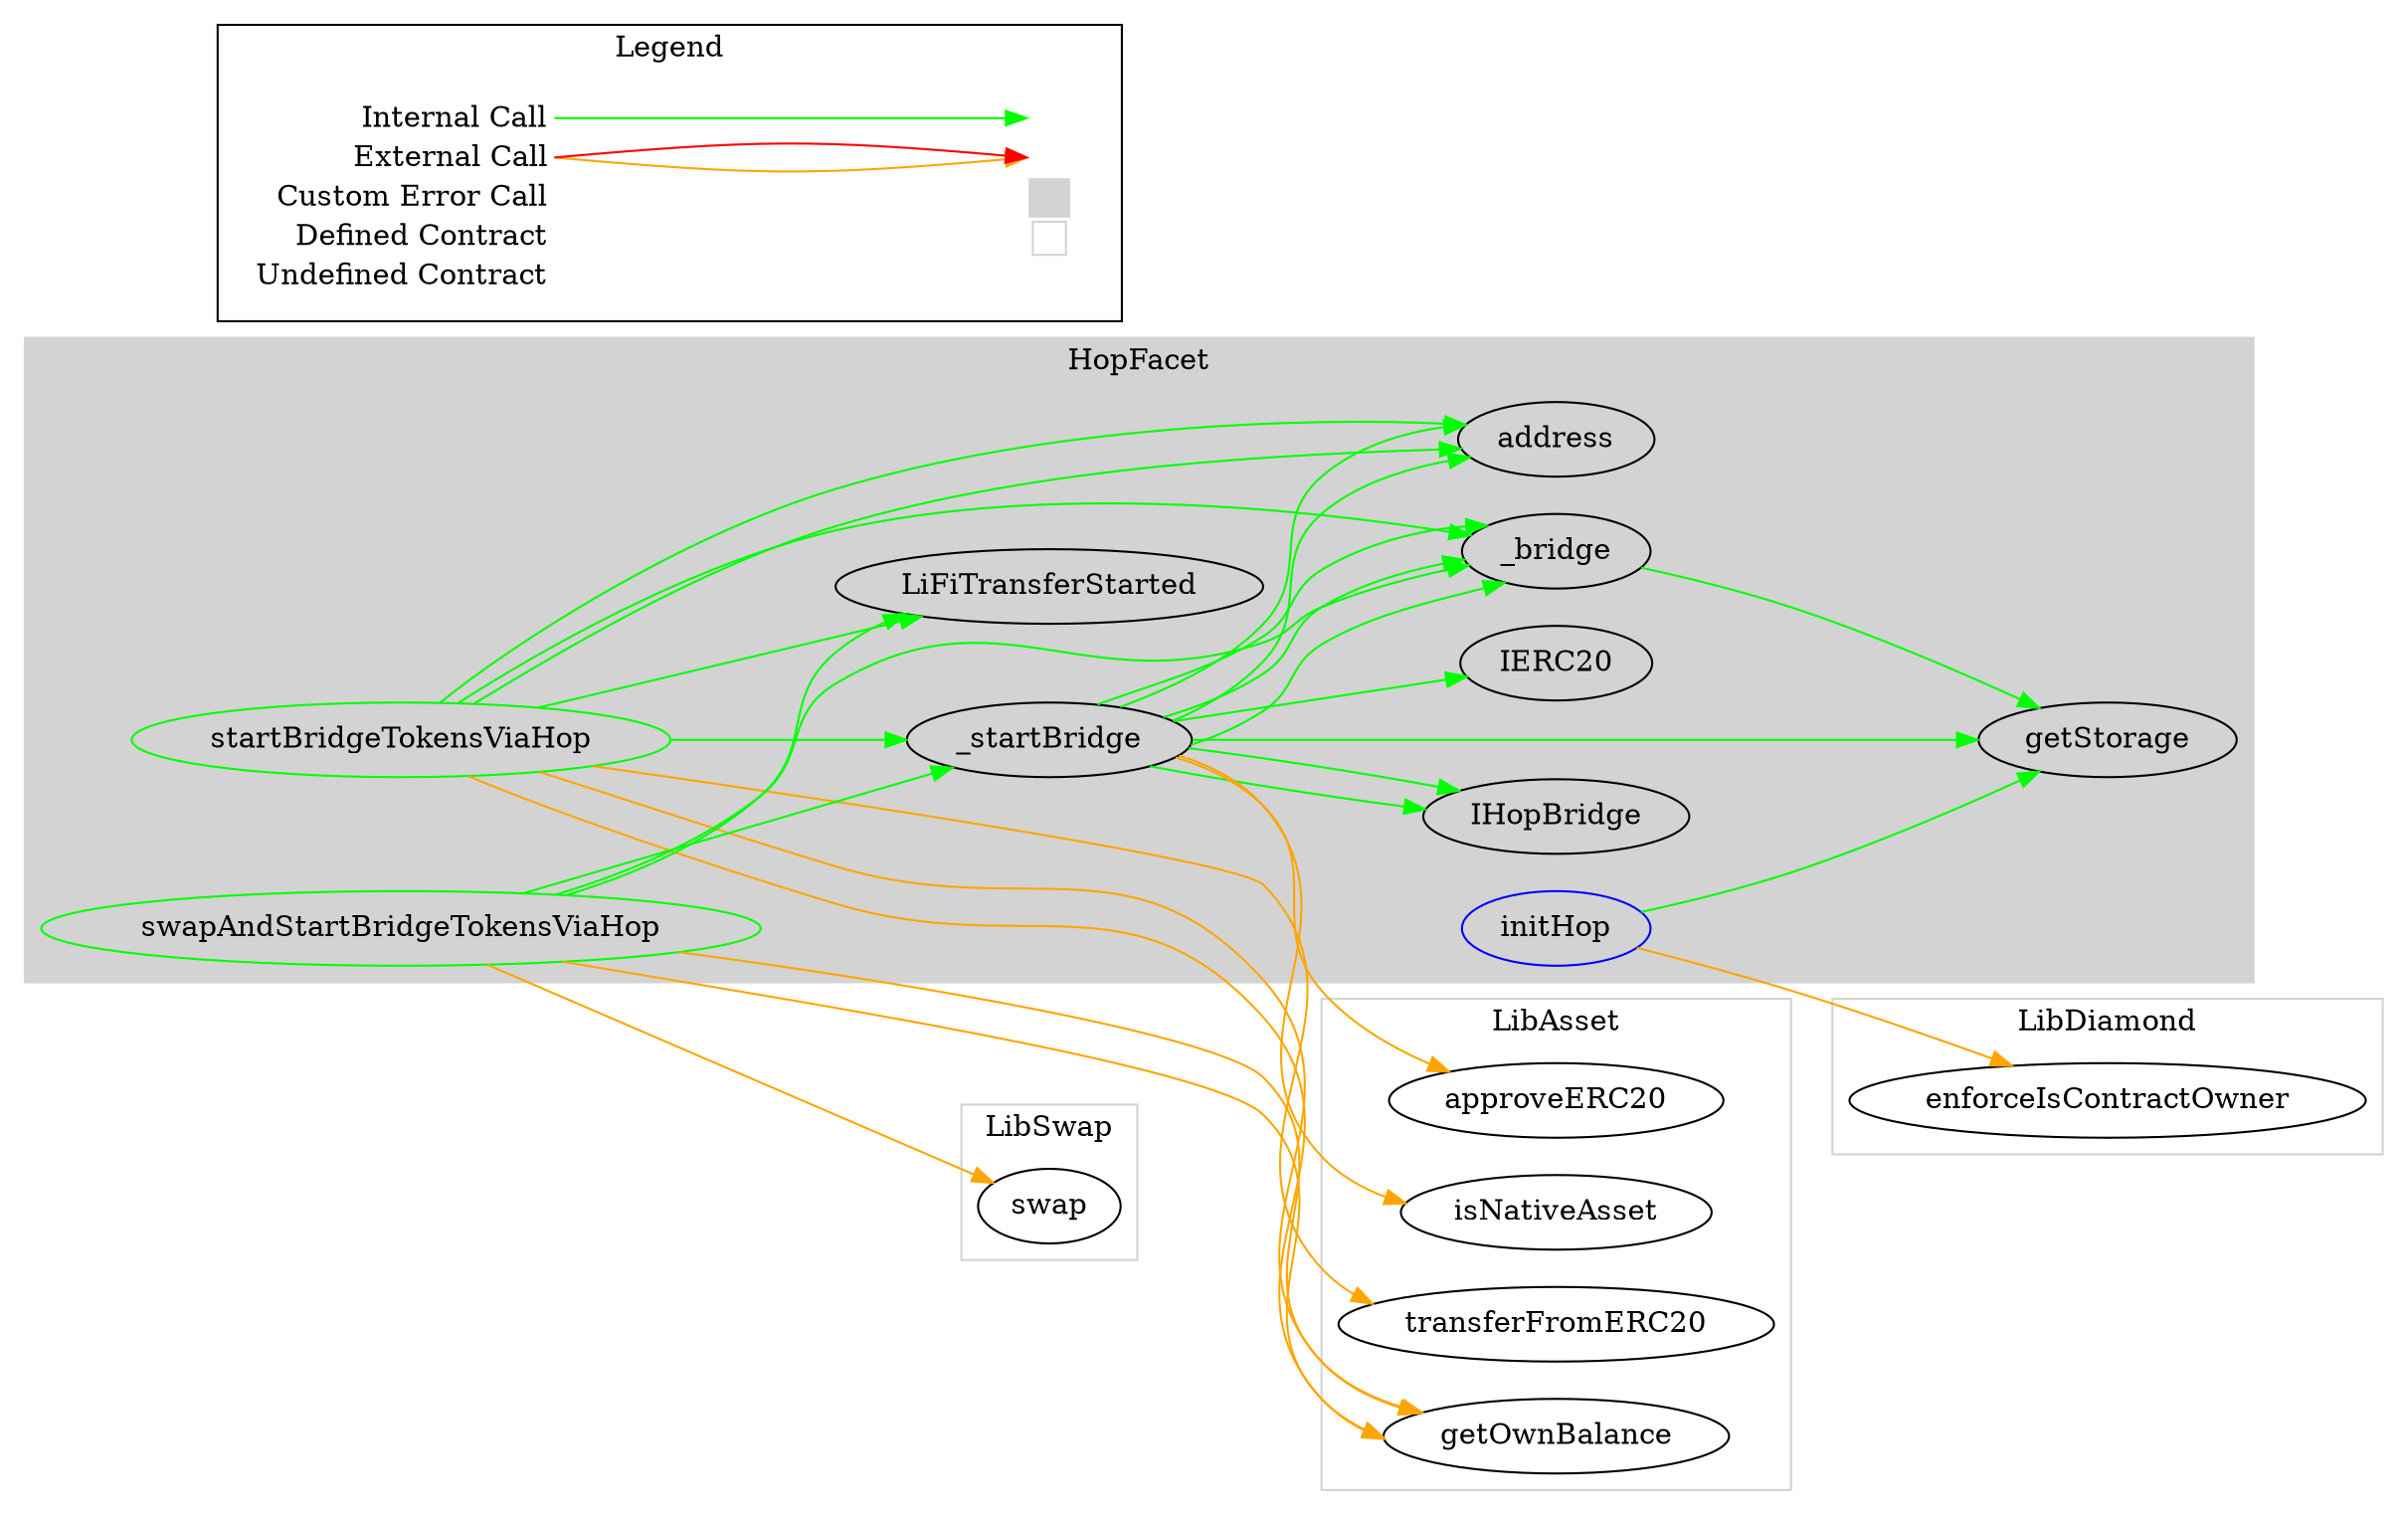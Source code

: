 digraph G {
  graph [ ratio = "auto", page = "100", compound =true ];
subgraph "clusterHopFacet" {
  graph [ label = "HopFacet", color = "lightgray", style = "filled", bgcolor = "lightgray" ];
  "HopFacet.initHop" [ label = "initHop", color = "blue" ];
  "HopFacet.startBridgeTokensViaHop" [ label = "startBridgeTokensViaHop", color = "green" ];
  "HopFacet.swapAndStartBridgeTokensViaHop" [ label = "swapAndStartBridgeTokensViaHop", color = "green" ];
  "HopFacet._startBridge" [ label = "_startBridge" ];
  "HopFacet._bridge" [ label = "_bridge" ];
  "HopFacet.getStorage" [ label = "getStorage" ];
  "HopFacet.address" [ label = "address" ];
  "HopFacet.LiFiTransferStarted" [ label = "LiFiTransferStarted" ];
  "HopFacet.IERC20" [ label = "IERC20" ];
  "HopFacet.IHopBridge" [ label = "IHopBridge" ];
}

subgraph "clusterLibDiamond" {
  graph [ label = "LibDiamond", color = "lightgray" ];
  "LibDiamond.enforceIsContractOwner" [ label = "enforceIsContractOwner" ];
}

subgraph "clusterLibAsset" {
  graph [ label = "LibAsset", color = "lightgray" ];
  "LibAsset.getOwnBalance" [ label = "getOwnBalance" ];
  "LibAsset.transferFromERC20" [ label = "transferFromERC20" ];
  "LibAsset.approveERC20" [ label = "approveERC20" ];
  "LibAsset.isNativeAsset" [ label = "isNativeAsset" ];
}

subgraph "clusterLibSwap" {
  graph [ label = "LibSwap", color = "lightgray" ];
  "LibSwap.swap" [ label = "swap" ];
}

  "HopFacet.initHop";
  "HopFacet.getStorage";
  "LibDiamond.enforceIsContractOwner";
  "HopFacet.startBridgeTokensViaHop";
  "HopFacet._bridge";
  "HopFacet.address";
  "LibAsset.getOwnBalance";
  "LibAsset.transferFromERC20";
  "HopFacet._startBridge";
  "HopFacet.LiFiTransferStarted";
  "HopFacet.swapAndStartBridgeTokensViaHop";
  "LibSwap.swap";
  "LibAsset.approveERC20";
  "HopFacet.IERC20";
  "LibAsset.isNativeAsset";
  "HopFacet.IHopBridge";
  "HopFacet.initHop" -> "HopFacet.getStorage" [ color = "green" ];
  "HopFacet.initHop" -> "LibDiamond.enforceIsContractOwner" [ color = "orange" ];
  "HopFacet.startBridgeTokensViaHop" -> "HopFacet._bridge" [ color = "green" ];
  "HopFacet.startBridgeTokensViaHop" -> "HopFacet.address" [ color = "green" ];
  "HopFacet.startBridgeTokensViaHop" -> "LibAsset.getOwnBalance" [ color = "orange" ];
  "HopFacet.startBridgeTokensViaHop" -> "LibAsset.transferFromERC20" [ color = "orange" ];
  "HopFacet.startBridgeTokensViaHop" -> "HopFacet.address" [ color = "green" ];
  "HopFacet.startBridgeTokensViaHop" -> "LibAsset.getOwnBalance" [ color = "orange" ];
  "HopFacet.startBridgeTokensViaHop" -> "HopFacet._startBridge" [ color = "green" ];
  "HopFacet.startBridgeTokensViaHop" -> "HopFacet.LiFiTransferStarted" [ color = "green" ];
  "HopFacet.swapAndStartBridgeTokensViaHop" -> "HopFacet._bridge" [ color = "green" ];
  "HopFacet.swapAndStartBridgeTokensViaHop" -> "LibAsset.getOwnBalance" [ color = "orange" ];
  "HopFacet.swapAndStartBridgeTokensViaHop" -> "LibSwap.swap" [ color = "orange" ];
  "HopFacet.swapAndStartBridgeTokensViaHop" -> "LibAsset.getOwnBalance" [ color = "orange" ];
  "HopFacet.swapAndStartBridgeTokensViaHop" -> "HopFacet._startBridge" [ color = "green" ];
  "HopFacet.swapAndStartBridgeTokensViaHop" -> "HopFacet.LiFiTransferStarted" [ color = "green" ];
  "HopFacet._startBridge" -> "HopFacet.getStorage" [ color = "green" ];
  "HopFacet._startBridge" -> "HopFacet._bridge" [ color = "green" ];
  "HopFacet._startBridge" -> "HopFacet._bridge" [ color = "green" ];
  "HopFacet._startBridge" -> "HopFacet._bridge" [ color = "green" ];
  "HopFacet._startBridge" -> "LibAsset.approveERC20" [ color = "orange" ];
  "HopFacet._startBridge" -> "HopFacet.IERC20" [ color = "green" ];
  "HopFacet._startBridge" -> "LibAsset.isNativeAsset" [ color = "orange" ];
  "HopFacet._startBridge" -> "HopFacet.address" [ color = "green" ];
  "HopFacet._startBridge" -> "HopFacet.IHopBridge" [ color = "green" ];
  "HopFacet._startBridge" -> "HopFacet.address" [ color = "green" ];
  "HopFacet._startBridge" -> "HopFacet.IHopBridge" [ color = "green" ];
  "HopFacet._bridge" -> "HopFacet.getStorage" [ color = "green" ];


rankdir=LR
node [shape=plaintext]
subgraph cluster_01 { 
label = "Legend";
key [label=<<table border="0" cellpadding="2" cellspacing="0" cellborder="0">
  <tr><td align="right" port="i1">Internal Call</td></tr>
  <tr><td align="right" port="i2">External Call</td></tr>
  <tr><td align="right" port="i2">Custom Error Call</td></tr>
  <tr><td align="right" port="i3">Defined Contract</td></tr>
  <tr><td align="right" port="i4">Undefined Contract</td></tr>
  </table>>]
key2 [label=<<table border="0" cellpadding="2" cellspacing="0" cellborder="0">
  <tr><td port="i1">&nbsp;&nbsp;&nbsp;</td></tr>
  <tr><td port="i2">&nbsp;&nbsp;&nbsp;</td></tr>
  <tr><td port="i3" bgcolor="lightgray">&nbsp;&nbsp;&nbsp;</td></tr>
  <tr><td port="i4">
    <table border="1" cellborder="0" cellspacing="0" cellpadding="7" color="lightgray">
      <tr>
       <td></td>
      </tr>
     </table>
  </td></tr>
  </table>>]
key:i1:e -> key2:i1:w [color="green"]
key:i2:e -> key2:i2:w [color="orange"]
key:i2:e -> key2:i2:w [color="red"]
}
}

